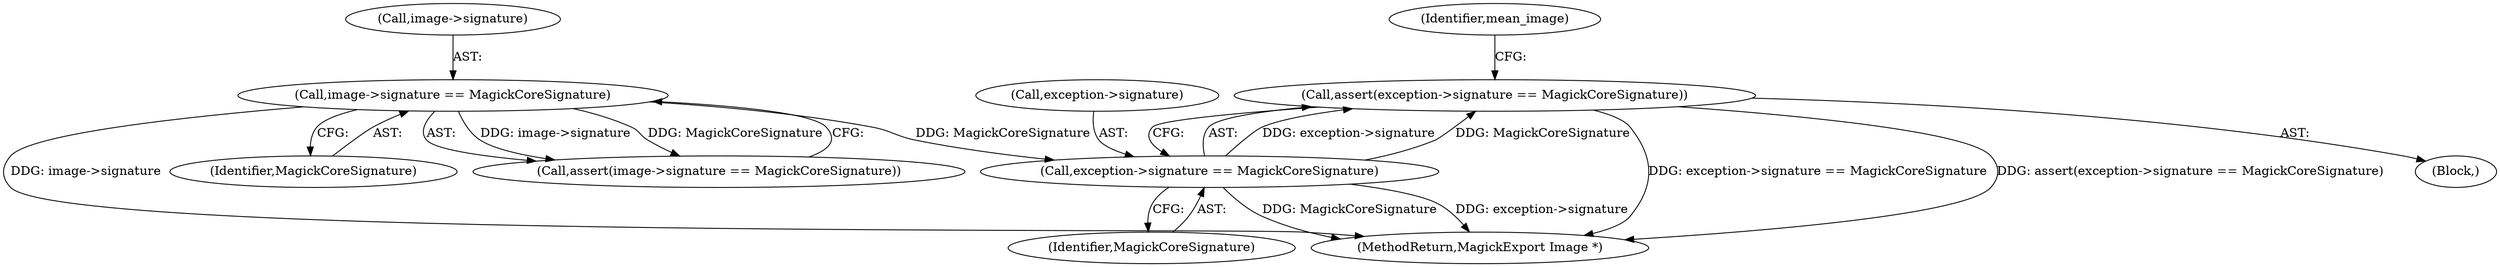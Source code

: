 digraph "0_ImageMagick6_a77d8d97f5a7bced0468f0b08798c83fb67427bc@API" {
"1000147" [label="(Call,assert(exception->signature == MagickCoreSignature))"];
"1000148" [label="(Call,exception->signature == MagickCoreSignature)"];
"1000121" [label="(Call,image->signature == MagickCoreSignature)"];
"1000154" [label="(Identifier,mean_image)"];
"1000791" [label="(MethodReturn,MagickExport Image *)"];
"1000152" [label="(Identifier,MagickCoreSignature)"];
"1000125" [label="(Identifier,MagickCoreSignature)"];
"1000120" [label="(Call,assert(image->signature == MagickCoreSignature))"];
"1000122" [label="(Call,image->signature)"];
"1000106" [label="(Block,)"];
"1000149" [label="(Call,exception->signature)"];
"1000121" [label="(Call,image->signature == MagickCoreSignature)"];
"1000148" [label="(Call,exception->signature == MagickCoreSignature)"];
"1000147" [label="(Call,assert(exception->signature == MagickCoreSignature))"];
"1000147" -> "1000106"  [label="AST: "];
"1000147" -> "1000148"  [label="CFG: "];
"1000148" -> "1000147"  [label="AST: "];
"1000154" -> "1000147"  [label="CFG: "];
"1000147" -> "1000791"  [label="DDG: exception->signature == MagickCoreSignature"];
"1000147" -> "1000791"  [label="DDG: assert(exception->signature == MagickCoreSignature)"];
"1000148" -> "1000147"  [label="DDG: exception->signature"];
"1000148" -> "1000147"  [label="DDG: MagickCoreSignature"];
"1000148" -> "1000152"  [label="CFG: "];
"1000149" -> "1000148"  [label="AST: "];
"1000152" -> "1000148"  [label="AST: "];
"1000148" -> "1000791"  [label="DDG: MagickCoreSignature"];
"1000148" -> "1000791"  [label="DDG: exception->signature"];
"1000121" -> "1000148"  [label="DDG: MagickCoreSignature"];
"1000121" -> "1000120"  [label="AST: "];
"1000121" -> "1000125"  [label="CFG: "];
"1000122" -> "1000121"  [label="AST: "];
"1000125" -> "1000121"  [label="AST: "];
"1000120" -> "1000121"  [label="CFG: "];
"1000121" -> "1000791"  [label="DDG: image->signature"];
"1000121" -> "1000120"  [label="DDG: image->signature"];
"1000121" -> "1000120"  [label="DDG: MagickCoreSignature"];
}
